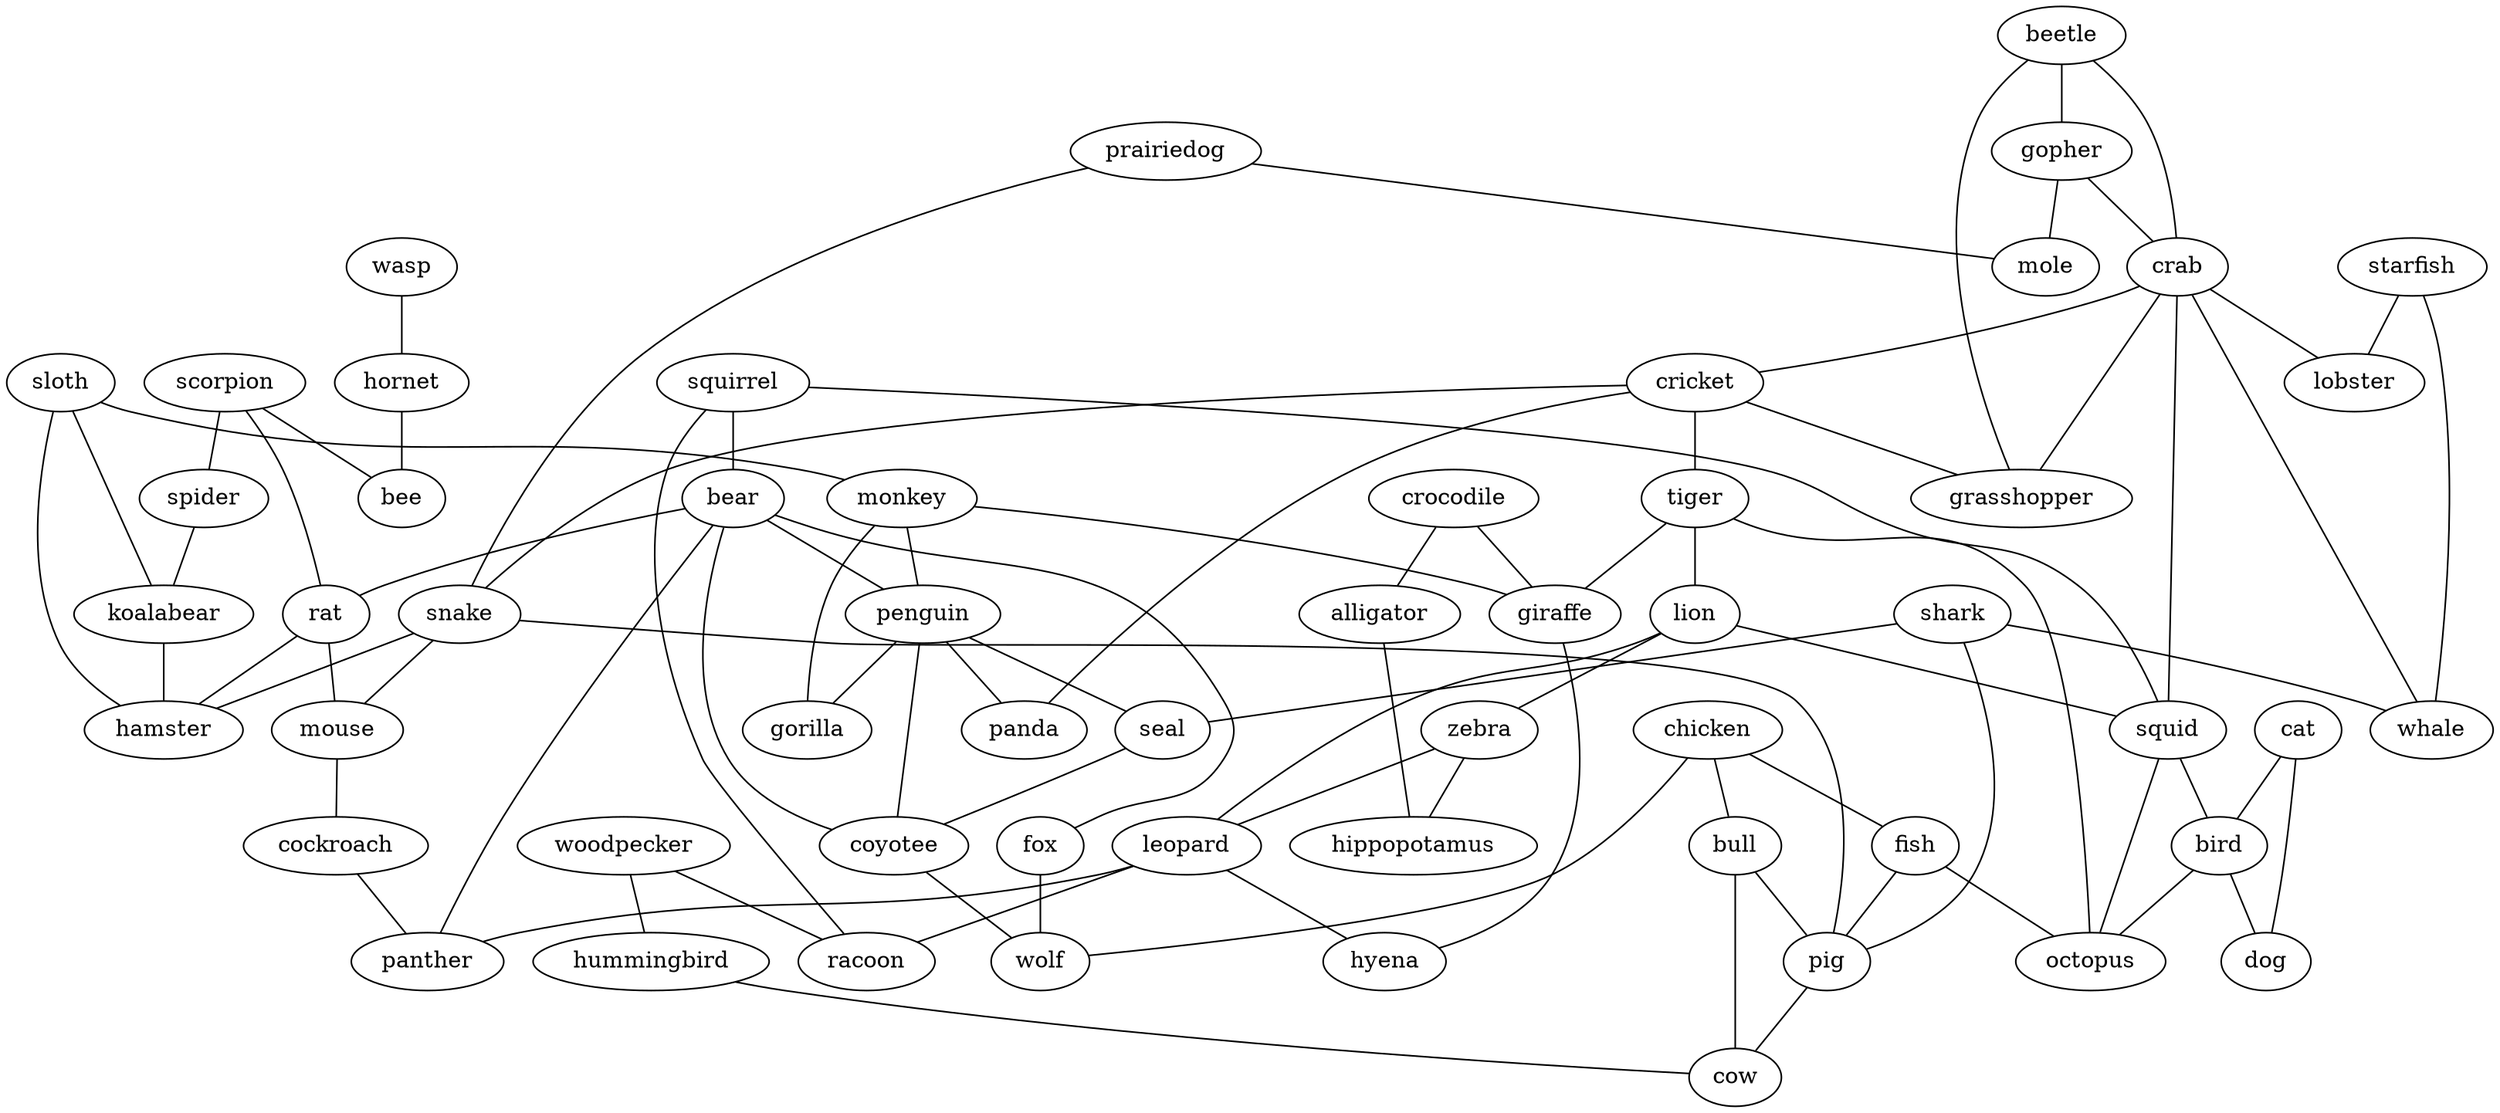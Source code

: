 strict graph G {
sloth;
wasp;
beetle;
gopher;
crocodile;
prairiedog;
chicken;
crab;
monkey;
alligator;
scorpion;
cricket;
grasshopper;
squirrel;
starfish;
bear;
tiger;
giraffe;
snake;
bull;
penguin;
lion;
cat;
hornet;
shark;
fish;
squid;
spider;
pig;
rat;
lobster;
zebra;
seal;
woodpecker;
mouse;
panda;
hippopotamus;
fox;
mole;
bird;
coyotee;
leopard;
cockroach;
whale;
hummingbird;
racoon;
koalabear;
bee;
cow;
panther;
dog;
hyena;
gorilla;
wolf;
hamster;
octopus;
sloth -- monkey  [weight=1];
sloth -- hamster  [weight=1];
sloth -- koalabear  [weight=1];
wasp -- hornet  [weight=1];
beetle -- grasshopper  [weight=1];
beetle -- gopher  [weight=1];
beetle -- crab  [weight=1];
gopher -- mole  [weight=1];
gopher -- crab  [weight=1];
crocodile -- alligator  [weight=1];
crocodile -- giraffe  [weight=1];
prairiedog -- snake  [weight=1];
prairiedog -- mole  [weight=1];
chicken -- fish  [weight=1];
chicken -- wolf  [weight=1];
chicken -- bull  [weight=1];
crab -- cricket  [weight=1];
crab -- grasshopper  [weight=1];
crab -- squid  [weight=1];
crab -- lobster  [weight=1];
crab -- whale  [weight=1];
monkey -- giraffe  [weight=1];
monkey -- gorilla  [weight=1];
monkey -- penguin  [weight=1];
alligator -- hippopotamus  [weight=1];
scorpion -- rat  [weight=1];
scorpion -- bee  [weight=1];
scorpion -- spider  [weight=1];
cricket -- grasshopper  [weight=1];
cricket -- tiger  [weight=1];
cricket -- snake  [weight=1];
cricket -- panda  [weight=1];
squirrel -- racoon  [weight=1];
squirrel -- squid  [weight=1];
squirrel -- bear  [weight=1];
starfish -- whale  [weight=1];
starfish -- lobster  [weight=1];
bear -- panther  [weight=1];
bear -- fox  [weight=1];
bear -- rat  [weight=1];
bear -- penguin  [weight=1];
bear -- coyotee  [weight=1];
tiger -- giraffe  [weight=1];
tiger -- octopus  [weight=1];
tiger -- lion  [weight=1];
giraffe -- hyena  [weight=1];
snake -- pig  [weight=1];
snake -- hamster  [weight=1];
snake -- mouse  [weight=1];
bull -- cow  [weight=1];
bull -- pig  [weight=1];
penguin -- gorilla  [weight=1];
penguin -- seal  [weight=1];
penguin -- panda  [weight=1];
penguin -- coyotee  [weight=1];
lion -- squid  [weight=1];
lion -- leopard  [weight=1];
lion -- zebra  [weight=1];
cat -- dog  [weight=1];
cat -- bird  [weight=1];
hornet -- bee  [weight=1];
shark -- whale  [weight=1];
shark -- pig  [weight=1];
shark -- seal  [weight=1];
fish -- octopus  [weight=1];
fish -- pig  [weight=1];
squid -- octopus  [weight=1];
squid -- bird  [weight=1];
spider -- koalabear  [weight=1];
pig -- cow  [weight=1];
rat -- mouse  [weight=1];
rat -- hamster  [weight=1];
zebra -- leopard  [weight=1];
zebra -- hippopotamus  [weight=1];
seal -- coyotee  [weight=1];
woodpecker -- racoon  [weight=1];
woodpecker -- hummingbird  [weight=1];
mouse -- cockroach  [weight=1];
fox -- wolf  [weight=1];
bird -- octopus  [weight=1];
bird -- dog  [weight=1];
coyotee -- wolf  [weight=1];
leopard -- racoon  [weight=1];
leopard -- panther  [weight=1];
leopard -- hyena  [weight=1];
cockroach -- panther  [weight=1];
hummingbird -- cow  [weight=1];
koalabear -- hamster  [weight=1];
}
